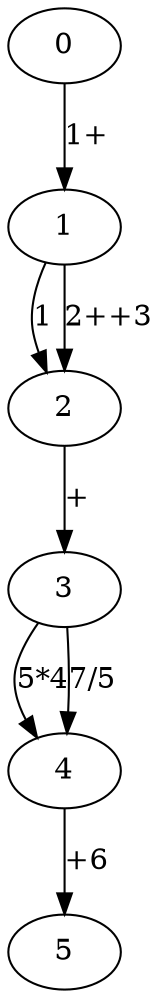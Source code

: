 digraph g
{
0;1;2;3;4;5;
0 -> 1 [label = "1+"]
1 -> 2 [label="1"]
1 -> 2 [label="2++3"]
2 -> 3 [label="+"]
3 -> 4 [label="5*4"]
3 -> 4 [label="7/5"]
4 -> 5 [label="+6"]
}

